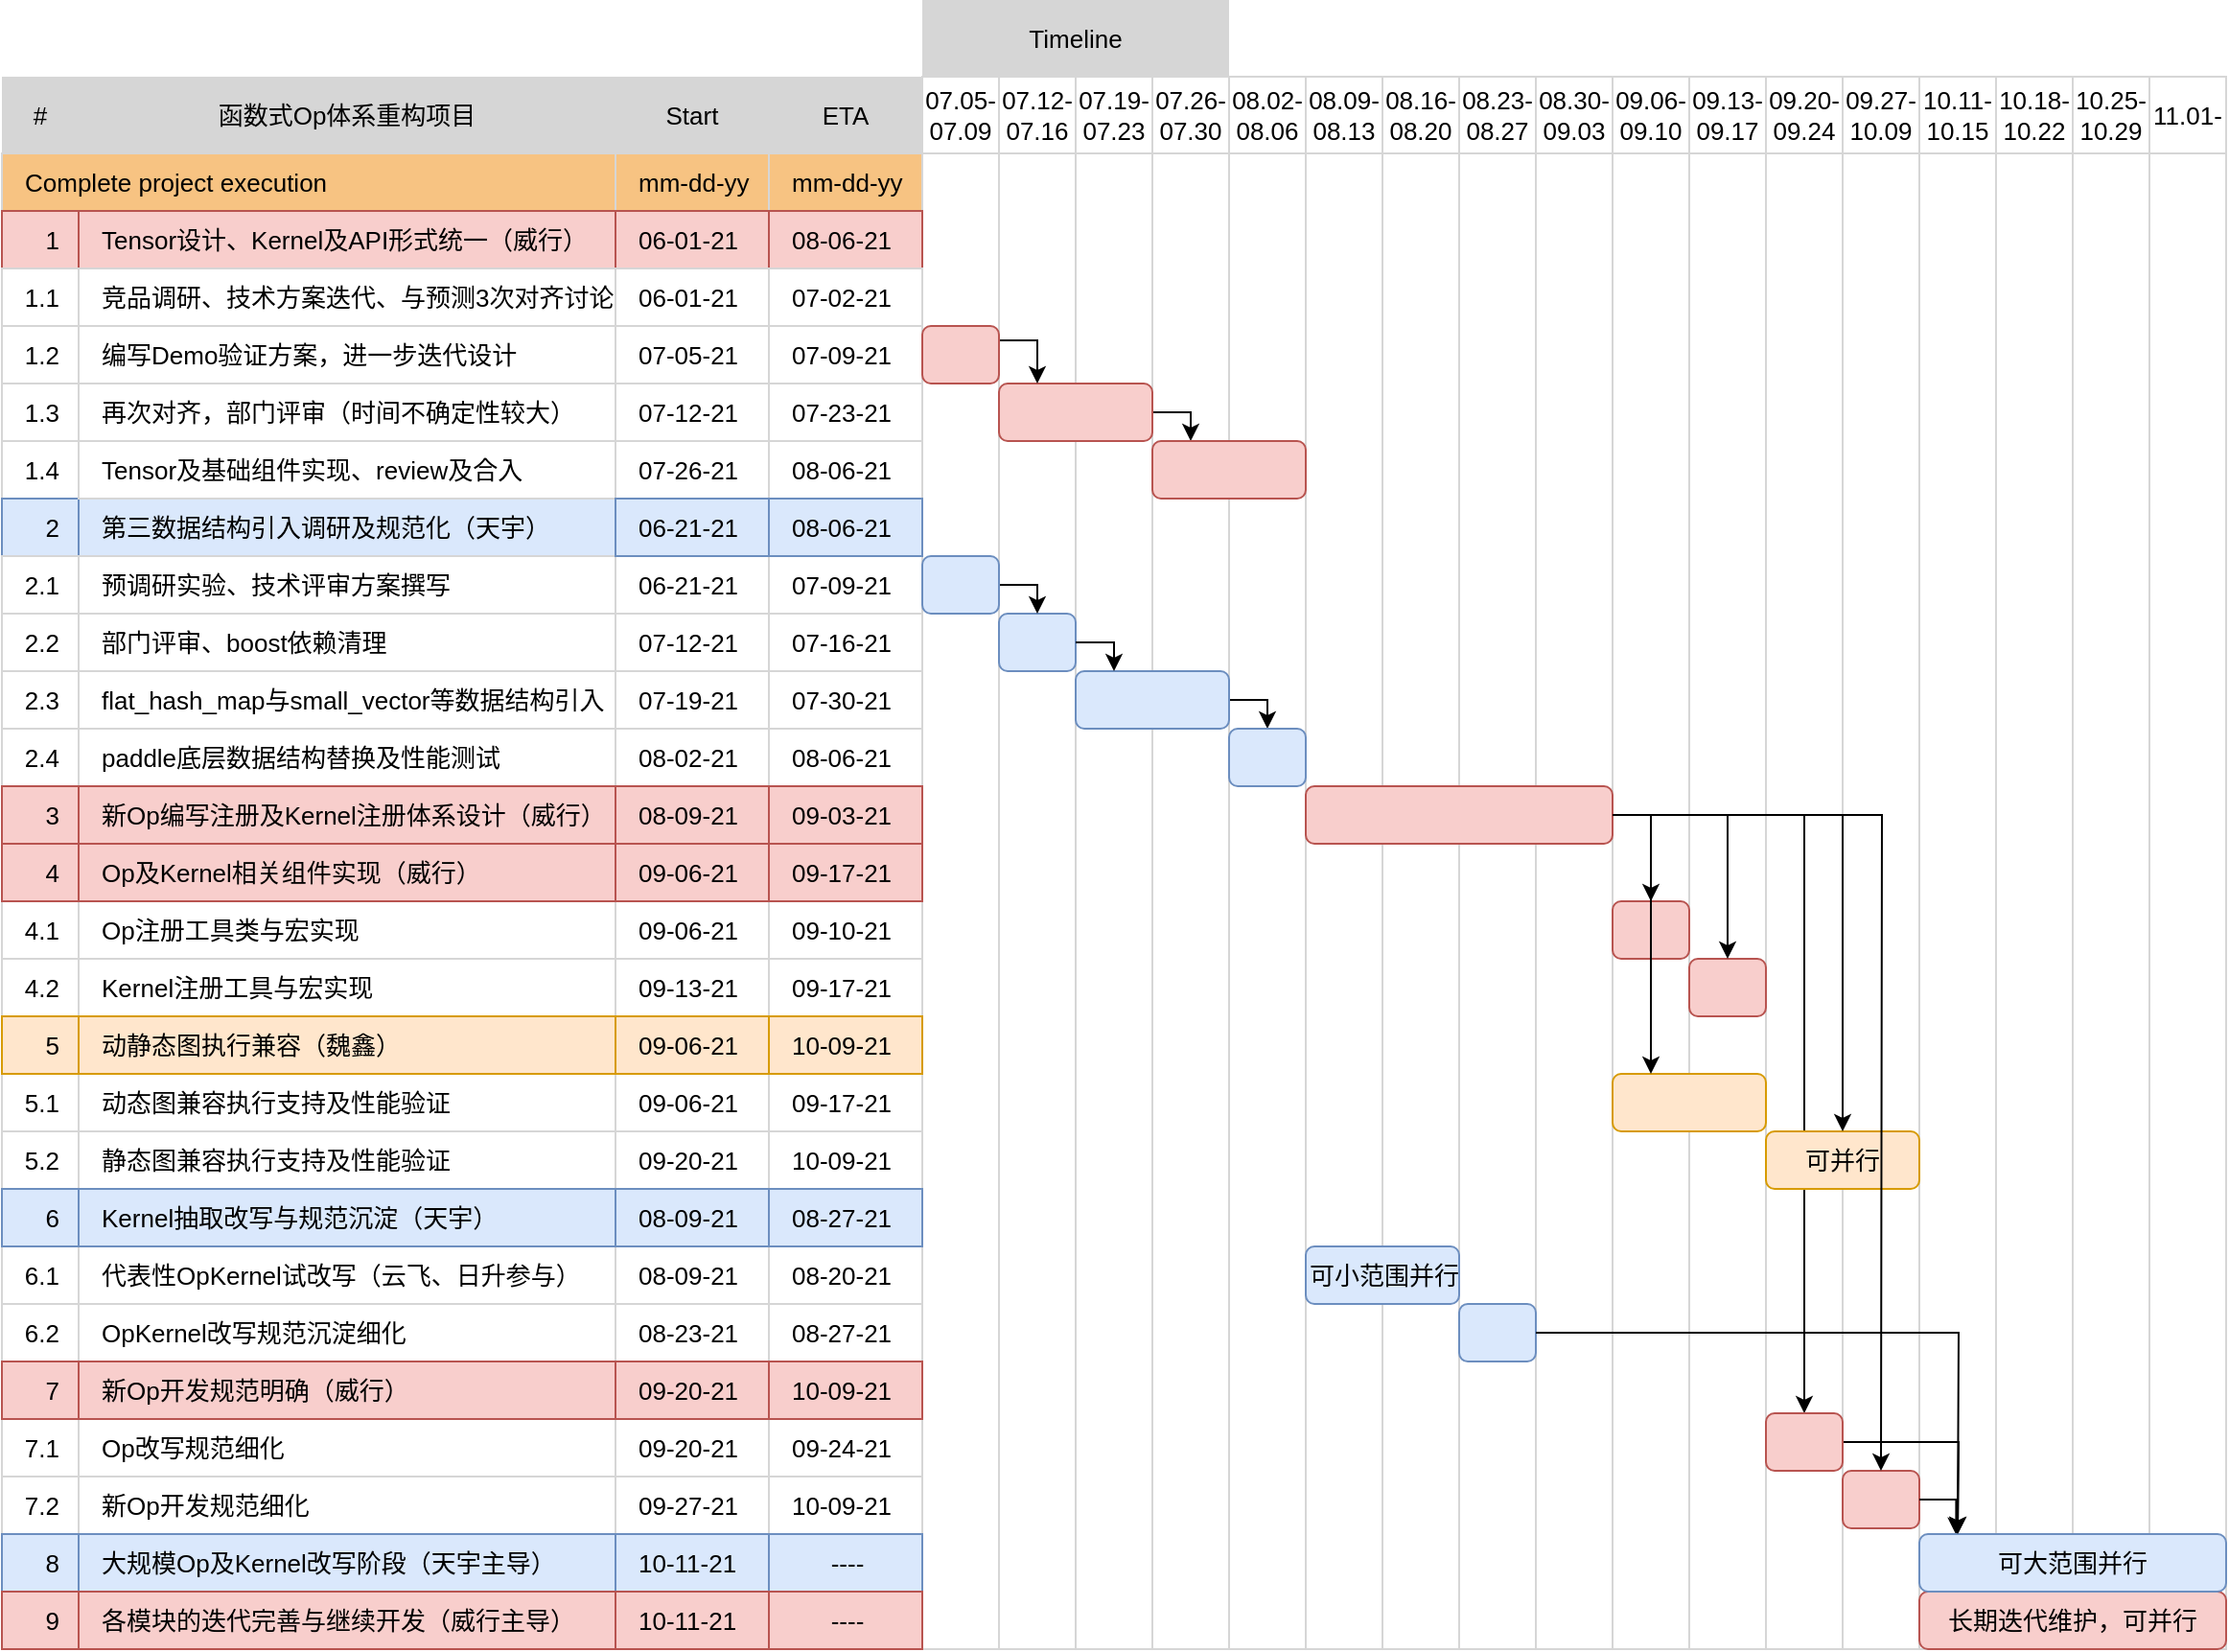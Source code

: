 <mxfile version="14.8.4" type="github">
  <diagram id="ldL86o38puUB_D25Ix0b" name="Page-1">
    <mxGraphModel dx="3258" dy="1356" grid="1" gridSize="10" guides="1" tooltips="1" connect="1" arrows="1" fold="1" page="1" pageScale="1" pageWidth="827" pageHeight="1169" math="0" shadow="0">
      <root>
        <mxCell id="0" />
        <mxCell id="1" parent="0" />
        <mxCell id="llm-Sv5bOsCH1gsNNvd9-575" value="" style="rounded=0;whiteSpace=wrap;html=1;strokeColor=#D6D6D6;fillColor=#FFFFFF;fontSize=13;" vertex="1" parent="1">
          <mxGeometry x="550" y="300" width="40" height="780" as="geometry" />
        </mxCell>
        <mxCell id="llm-Sv5bOsCH1gsNNvd9-574" value="" style="rounded=0;whiteSpace=wrap;html=1;strokeColor=#D6D6D6;fillColor=#FFFFFF;fontSize=13;" vertex="1" parent="1">
          <mxGeometry x="510" y="300" width="40" height="780" as="geometry" />
        </mxCell>
        <mxCell id="llm-Sv5bOsCH1gsNNvd9-573" value="" style="rounded=0;whiteSpace=wrap;html=1;strokeColor=#D6D6D6;fillColor=#FFFFFF;fontSize=13;" vertex="1" parent="1">
          <mxGeometry x="470" y="300" width="40" height="780" as="geometry" />
        </mxCell>
        <mxCell id="llm-Sv5bOsCH1gsNNvd9-572" value="" style="rounded=0;whiteSpace=wrap;html=1;strokeColor=#D6D6D6;fillColor=#FFFFFF;fontSize=13;" vertex="1" parent="1">
          <mxGeometry x="430" y="300" width="40" height="780" as="geometry" />
        </mxCell>
        <mxCell id="llm-Sv5bOsCH1gsNNvd9-442" value="" style="rounded=0;whiteSpace=wrap;html=1;strokeColor=#D6D6D6;fillColor=#FFFFFF;fontSize=13;" vertex="1" parent="1">
          <mxGeometry x="-90" y="300" width="40" height="780" as="geometry" />
        </mxCell>
        <mxCell id="llm-Sv5bOsCH1gsNNvd9-437" value="09.20-09.24" style="whiteSpace=wrap;html=1;aspect=fixed;strokeColor=#D6D6D6;strokeWidth=1;fillColor=#FFFFFF;fontColor=#000000;align=center;fontSize=13;" vertex="1" parent="1">
          <mxGeometry x="350" y="260" width="40" height="40" as="geometry" />
        </mxCell>
        <mxCell id="llm-Sv5bOsCH1gsNNvd9-438" value="09.27-10.09" style="whiteSpace=wrap;html=1;aspect=fixed;strokeColor=#D6D6D6;strokeWidth=1;fillColor=#FFFFFF;fontColor=#000000;align=center;fontSize=13;" vertex="1" parent="1">
          <mxGeometry x="390" y="260" width="40" height="40" as="geometry" />
        </mxCell>
        <mxCell id="llm-Sv5bOsCH1gsNNvd9-439" value="10.11-10.15" style="whiteSpace=wrap;html=1;aspect=fixed;strokeColor=#D6D6D6;strokeWidth=1;fillColor=#FFFFFF;fontColor=#000000;align=center;fontSize=13;" vertex="1" parent="1">
          <mxGeometry x="430" y="260" width="40" height="40" as="geometry" />
        </mxCell>
        <mxCell id="llm-Sv5bOsCH1gsNNvd9-440" value="10.18-10.22" style="whiteSpace=wrap;html=1;aspect=fixed;strokeColor=#D6D6D6;strokeWidth=1;fillColor=#FFFFFF;fontColor=#000000;align=center;fontSize=13;" vertex="1" parent="1">
          <mxGeometry x="470" y="260" width="40" height="40" as="geometry" />
        </mxCell>
        <mxCell id="llm-Sv5bOsCH1gsNNvd9-441" value="10.25-10.29" style="whiteSpace=wrap;html=1;aspect=fixed;strokeColor=#D6D6D6;strokeWidth=1;fillColor=#FFFFFF;fontColor=#000000;align=center;fontSize=13;" vertex="1" parent="1">
          <mxGeometry x="510" y="260" width="40" height="40" as="geometry" />
        </mxCell>
        <mxCell id="llm-Sv5bOsCH1gsNNvd9-342" value="" style="rounded=0;whiteSpace=wrap;html=1;strokeColor=#D6D6D6;fillColor=#FFFFFF;fontSize=13;" vertex="1" parent="1">
          <mxGeometry x="30" y="299.62" width="40" height="780.38" as="geometry" />
        </mxCell>
        <mxCell id="llm-Sv5bOsCH1gsNNvd9-343" value="" style="rounded=0;whiteSpace=wrap;html=1;strokeColor=#D6D6D6;fillColor=#FFFFFF;fontSize=13;" vertex="1" parent="1">
          <mxGeometry x="70" y="299.62" width="40" height="780.38" as="geometry" />
        </mxCell>
        <mxCell id="llm-Sv5bOsCH1gsNNvd9-344" value="" style="rounded=0;whiteSpace=wrap;html=1;strokeColor=#D6D6D6;fillColor=#FFFFFF;fontSize=13;" vertex="1" parent="1">
          <mxGeometry x="110" y="299.62" width="40" height="780.38" as="geometry" />
        </mxCell>
        <mxCell id="llm-Sv5bOsCH1gsNNvd9-345" value="" style="rounded=0;whiteSpace=wrap;html=1;strokeColor=#D6D6D6;fillColor=#FFFFFF;fontSize=13;" vertex="1" parent="1">
          <mxGeometry x="-50" y="299.62" width="40" height="780.38" as="geometry" />
        </mxCell>
        <mxCell id="llm-Sv5bOsCH1gsNNvd9-346" value="" style="rounded=0;whiteSpace=wrap;html=1;strokeColor=#D6D6D6;fillColor=#FFFFFF;fontSize=13;" vertex="1" parent="1">
          <mxGeometry x="-10" y="299.62" width="40" height="780.38" as="geometry" />
        </mxCell>
        <mxCell id="llm-Sv5bOsCH1gsNNvd9-410" value="" style="rounded=0;whiteSpace=wrap;html=1;strokeColor=#D6D6D6;fillColor=#FFFFFF;fontSize=13;" vertex="1" parent="1">
          <mxGeometry x="230" y="299.62" width="40" height="780.38" as="geometry" />
        </mxCell>
        <mxCell id="llm-Sv5bOsCH1gsNNvd9-411" value="" style="rounded=0;whiteSpace=wrap;html=1;strokeColor=#D6D6D6;fillColor=#FFFFFF;fontSize=13;" vertex="1" parent="1">
          <mxGeometry x="270" y="299.62" width="40" height="780.38" as="geometry" />
        </mxCell>
        <mxCell id="llm-Sv5bOsCH1gsNNvd9-412" value="" style="rounded=0;whiteSpace=wrap;html=1;strokeColor=#D6D6D6;fillColor=#FFFFFF;fontSize=13;" vertex="1" parent="1">
          <mxGeometry x="310" y="299.62" width="40" height="780.38" as="geometry" />
        </mxCell>
        <mxCell id="llm-Sv5bOsCH1gsNNvd9-413" value="" style="rounded=0;whiteSpace=wrap;html=1;strokeColor=#D6D6D6;fillColor=#FFFFFF;fontSize=13;" vertex="1" parent="1">
          <mxGeometry x="150" y="299.62" width="40" height="780.38" as="geometry" />
        </mxCell>
        <mxCell id="llm-Sv5bOsCH1gsNNvd9-414" value="" style="rounded=0;whiteSpace=wrap;html=1;strokeColor=#D6D6D6;fillColor=#FFFFFF;fontSize=13;" vertex="1" parent="1">
          <mxGeometry x="190" y="299.62" width="40" height="780.38" as="geometry" />
        </mxCell>
        <mxCell id="llm-Sv5bOsCH1gsNNvd9-424" value="" style="rounded=0;whiteSpace=wrap;html=1;strokeColor=#D6D6D6;fillColor=#FFFFFF;fontSize=13;" vertex="1" parent="1">
          <mxGeometry x="350" y="300" width="40" height="780" as="geometry" />
        </mxCell>
        <mxCell id="llm-Sv5bOsCH1gsNNvd9-110" value="&lt;span style=&quot;font-size: 13px;&quot;&gt;Complete project execution&lt;/span&gt;" style="rounded=0;whiteSpace=wrap;html=1;strokeColor=#D6D6D6;fillColor=#f7c382;align=left;spacingLeft=10;fontSize=13;" vertex="1" parent="1">
          <mxGeometry x="-570" y="300" width="480" height="30" as="geometry" />
        </mxCell>
        <mxCell id="llm-Sv5bOsCH1gsNNvd9-111" value="Tensor设计、Kernel及API形式统一（威行）" style="rounded=0;whiteSpace=wrap;html=1;strokeColor=#b85450;fillColor=#f8cecc;align=left;spacingLeft=10;fontSize=13;" vertex="1" parent="1">
          <mxGeometry x="-530" y="330" width="280" height="30" as="geometry" />
        </mxCell>
        <mxCell id="llm-Sv5bOsCH1gsNNvd9-112" value="竞品调研、技术方案迭代、与预测3次对齐讨论" style="rounded=0;whiteSpace=wrap;html=1;strokeColor=#D6D6D6;fillColor=#FFFFFF;align=left;spacingLeft=10;fontSize=13;" vertex="1" parent="1">
          <mxGeometry x="-530" y="360" width="280" height="30" as="geometry" />
        </mxCell>
        <mxCell id="llm-Sv5bOsCH1gsNNvd9-113" value="再次对齐，部门评审（时间不确定性较大）" style="rounded=0;whiteSpace=wrap;html=1;strokeColor=#D6D6D6;fillColor=#FFFFFF;align=left;spacingLeft=10;fontSize=13;" vertex="1" parent="1">
          <mxGeometry x="-530" y="420" width="280" height="30" as="geometry" />
        </mxCell>
        <mxCell id="llm-Sv5bOsCH1gsNNvd9-116" value="&lt;span style=&quot;font-size: 13px&quot;&gt;第三数据结构引入调研及规范化（天宇）&lt;/span&gt;" style="rounded=0;whiteSpace=wrap;html=1;strokeColor=#6c8ebf;fillColor=#dae8fc;align=left;spacingLeft=10;fontSize=13;" vertex="1" parent="1">
          <mxGeometry x="-530" y="480" width="280" height="30" as="geometry" />
        </mxCell>
        <mxCell id="llm-Sv5bOsCH1gsNNvd9-117" value="预调研实验、技术评审方案撰写" style="rounded=0;whiteSpace=wrap;html=1;strokeColor=#D6D6D6;fillColor=#FFFFFF;align=left;spacingLeft=10;fontSize=13;" vertex="1" parent="1">
          <mxGeometry x="-530" y="510" width="280" height="30" as="geometry" />
        </mxCell>
        <mxCell id="llm-Sv5bOsCH1gsNNvd9-118" value="&lt;span style=&quot;font-size: 13px;&quot;&gt;部门评审、boost依赖清理&lt;/span&gt;" style="rounded=0;whiteSpace=wrap;html=1;strokeColor=#D6D6D6;fillColor=#FFFFFF;align=left;spacingLeft=10;fontSize=13;" vertex="1" parent="1">
          <mxGeometry x="-530" y="540" width="280" height="30" as="geometry" />
        </mxCell>
        <mxCell id="llm-Sv5bOsCH1gsNNvd9-119" value="flat_hash_map与small_vector等数据结构引入" style="rounded=0;whiteSpace=wrap;html=1;strokeColor=#D6D6D6;fillColor=#FFFFFF;align=left;spacingLeft=10;fontSize=13;" vertex="1" parent="1">
          <mxGeometry x="-530" y="570" width="280" height="30" as="geometry" />
        </mxCell>
        <mxCell id="llm-Sv5bOsCH1gsNNvd9-120" value="paddle底层数据结构替换及性能测试" style="rounded=0;whiteSpace=wrap;html=1;strokeColor=#D6D6D6;fillColor=#FFFFFF;align=left;spacingLeft=10;fontSize=13;" vertex="1" parent="1">
          <mxGeometry x="-530" y="600" width="280" height="30" as="geometry" />
        </mxCell>
        <mxCell id="llm-Sv5bOsCH1gsNNvd9-123" value="&lt;span style=&quot;font-size: 13px;&quot;&gt;新Op编写注册及Kernel注册体系设计（威行）&lt;/span&gt;" style="rounded=0;whiteSpace=wrap;html=1;strokeColor=#b85450;fillColor=#f8cecc;align=left;spacingLeft=10;fontSize=13;" vertex="1" parent="1">
          <mxGeometry x="-530" y="630" width="280" height="30" as="geometry" />
        </mxCell>
        <mxCell id="llm-Sv5bOsCH1gsNNvd9-124" value="&lt;span style=&quot;font-size: 13px;&quot;&gt;Op注册工具类与宏实现&lt;/span&gt;" style="rounded=0;whiteSpace=wrap;html=1;strokeColor=#D6D6D6;fillColor=#FFFFFF;align=left;spacingLeft=10;fontSize=13;" vertex="1" parent="1">
          <mxGeometry x="-530" y="690" width="280" height="30" as="geometry" />
        </mxCell>
        <mxCell id="llm-Sv5bOsCH1gsNNvd9-125" value="Kernel注册工具与宏实现" style="rounded=0;whiteSpace=wrap;html=1;strokeColor=#D6D6D6;fillColor=#FFFFFF;align=left;spacingLeft=10;fontSize=13;" vertex="1" parent="1">
          <mxGeometry x="-530" y="720" width="280" height="30" as="geometry" />
        </mxCell>
        <mxCell id="llm-Sv5bOsCH1gsNNvd9-126" value="&lt;span style=&quot;font-size: 13px;&quot;&gt;动态图兼容执行支持及性能验证&lt;/span&gt;" style="rounded=0;whiteSpace=wrap;html=1;strokeColor=#D6D6D6;fillColor=#FFFFFF;align=left;spacingLeft=10;fontSize=13;" vertex="1" parent="1">
          <mxGeometry x="-530" y="780" width="280" height="30" as="geometry" />
        </mxCell>
        <mxCell id="llm-Sv5bOsCH1gsNNvd9-127" value="静态图兼容执行支持及性能验证" style="rounded=0;whiteSpace=wrap;html=1;strokeColor=#D6D6D6;fillColor=#FFFFFF;align=left;spacingLeft=10;fontSize=13;" vertex="1" parent="1">
          <mxGeometry x="-530" y="810" width="280" height="30" as="geometry" />
        </mxCell>
        <mxCell id="llm-Sv5bOsCH1gsNNvd9-129" value="1" style="rounded=0;whiteSpace=wrap;html=1;strokeColor=#b85450;fillColor=#f8cecc;align=right;spacingLeft=10;spacingRight=8;fontSize=13;" vertex="1" parent="1">
          <mxGeometry x="-570" y="330" width="40" height="30" as="geometry" />
        </mxCell>
        <mxCell id="llm-Sv5bOsCH1gsNNvd9-130" value="1.1" style="rounded=0;whiteSpace=wrap;html=1;strokeColor=#D6D6D6;fillColor=#FFFFFF;align=right;spacingLeft=10;spacingRight=8;fontSize=13;" vertex="1" parent="1">
          <mxGeometry x="-570" y="360" width="40" height="30" as="geometry" />
        </mxCell>
        <mxCell id="llm-Sv5bOsCH1gsNNvd9-131" value="1.2" style="rounded=0;whiteSpace=wrap;html=1;strokeColor=#D6D6D6;fillColor=#FFFFFF;align=right;spacingLeft=10;spacingRight=8;fontSize=13;" vertex="1" parent="1">
          <mxGeometry x="-570" y="390" width="40" height="30" as="geometry" />
        </mxCell>
        <mxCell id="llm-Sv5bOsCH1gsNNvd9-132" value="1.4" style="rounded=0;whiteSpace=wrap;html=1;strokeColor=#D6D6D6;fillColor=#FFFFFF;align=right;spacingLeft=10;spacingRight=8;fontSize=13;" vertex="1" parent="1">
          <mxGeometry x="-570" y="450" width="40" height="30" as="geometry" />
        </mxCell>
        <mxCell id="llm-Sv5bOsCH1gsNNvd9-134" value="2" style="rounded=0;whiteSpace=wrap;html=1;strokeColor=#6c8ebf;fillColor=#dae8fc;align=right;spacingLeft=10;spacingRight=8;fontSize=13;" vertex="1" parent="1">
          <mxGeometry x="-570" y="480" width="40" height="30" as="geometry" />
        </mxCell>
        <mxCell id="llm-Sv5bOsCH1gsNNvd9-135" value="2.1" style="rounded=0;whiteSpace=wrap;html=1;strokeColor=#D6D6D6;fillColor=#FFFFFF;align=right;spacingLeft=10;spacingRight=8;fontSize=13;" vertex="1" parent="1">
          <mxGeometry x="-570" y="510" width="40" height="30" as="geometry" />
        </mxCell>
        <mxCell id="llm-Sv5bOsCH1gsNNvd9-136" value="2.2" style="rounded=0;whiteSpace=wrap;html=1;strokeColor=#D6D6D6;fillColor=#FFFFFF;align=right;spacingLeft=10;spacingRight=8;fontSize=13;" vertex="1" parent="1">
          <mxGeometry x="-570" y="540" width="40" height="30" as="geometry" />
        </mxCell>
        <mxCell id="llm-Sv5bOsCH1gsNNvd9-137" value="2.3" style="rounded=0;whiteSpace=wrap;html=1;strokeColor=#D6D6D6;fillColor=#FFFFFF;align=right;spacingLeft=10;spacingRight=8;fontSize=13;" vertex="1" parent="1">
          <mxGeometry x="-570" y="570" width="40" height="30" as="geometry" />
        </mxCell>
        <mxCell id="llm-Sv5bOsCH1gsNNvd9-138" value="2.4" style="rounded=0;whiteSpace=wrap;html=1;strokeColor=#D6D6D6;fillColor=#FFFFFF;align=right;spacingLeft=10;spacingRight=8;fontSize=13;" vertex="1" parent="1">
          <mxGeometry x="-570" y="600" width="40" height="30" as="geometry" />
        </mxCell>
        <mxCell id="llm-Sv5bOsCH1gsNNvd9-141" value="3" style="rounded=0;whiteSpace=wrap;html=1;strokeColor=#b85450;fillColor=#f8cecc;align=right;spacingLeft=10;spacingRight=8;fontSize=13;" vertex="1" parent="1">
          <mxGeometry x="-570" y="630" width="40" height="30" as="geometry" />
        </mxCell>
        <mxCell id="llm-Sv5bOsCH1gsNNvd9-142" value="4.1" style="rounded=0;whiteSpace=wrap;html=1;strokeColor=#D6D6D6;fillColor=#FFFFFF;align=right;spacingLeft=10;spacingRight=8;fontSize=13;" vertex="1" parent="1">
          <mxGeometry x="-570" y="690" width="40" height="30" as="geometry" />
        </mxCell>
        <mxCell id="llm-Sv5bOsCH1gsNNvd9-143" value="4.2" style="rounded=0;whiteSpace=wrap;html=1;strokeColor=#D6D6D6;fillColor=#FFFFFF;align=right;spacingLeft=10;spacingRight=8;fontSize=13;" vertex="1" parent="1">
          <mxGeometry x="-570" y="720" width="40" height="30" as="geometry" />
        </mxCell>
        <mxCell id="llm-Sv5bOsCH1gsNNvd9-144" value="5.1" style="rounded=0;whiteSpace=wrap;html=1;strokeColor=#D6D6D6;fillColor=#FFFFFF;align=right;spacingLeft=10;spacingRight=8;fontSize=13;" vertex="1" parent="1">
          <mxGeometry x="-570" y="780" width="40" height="30" as="geometry" />
        </mxCell>
        <mxCell id="llm-Sv5bOsCH1gsNNvd9-145" value="5.2" style="rounded=0;whiteSpace=wrap;html=1;strokeColor=#D6D6D6;fillColor=#FFFFFF;align=right;spacingLeft=10;spacingRight=8;fontSize=13;" vertex="1" parent="1">
          <mxGeometry x="-570" y="810" width="40" height="30" as="geometry" />
        </mxCell>
        <mxCell id="llm-Sv5bOsCH1gsNNvd9-150" value="mm-dd-yy" style="rounded=0;whiteSpace=wrap;html=1;strokeColor=#D6D6D6;fillColor=#f7c382;align=left;spacingLeft=10;spacingRight=8;fontSize=13;" vertex="1" parent="1">
          <mxGeometry x="-250" y="300" width="80" height="30" as="geometry" />
        </mxCell>
        <mxCell id="llm-Sv5bOsCH1gsNNvd9-151" value="06-01-21" style="rounded=0;whiteSpace=wrap;html=1;strokeColor=#b85450;fillColor=#f8cecc;align=left;spacingLeft=10;spacingRight=8;fontSize=13;" vertex="1" parent="1">
          <mxGeometry x="-250" y="330" width="80" height="30" as="geometry" />
        </mxCell>
        <mxCell id="llm-Sv5bOsCH1gsNNvd9-152" value="06-01-21" style="rounded=0;whiteSpace=wrap;html=1;strokeColor=#D6D6D6;fillColor=#FFFFFF;align=left;spacingLeft=10;spacingRight=8;fontSize=13;" vertex="1" parent="1">
          <mxGeometry x="-250" y="360" width="80" height="30" as="geometry" />
        </mxCell>
        <mxCell id="llm-Sv5bOsCH1gsNNvd9-153" value="mm-dd-yy" style="rounded=0;whiteSpace=wrap;html=1;strokeColor=#D6D6D6;fillColor=#f7c382;align=left;spacingLeft=10;spacingRight=8;fontSize=13;" vertex="1" parent="1">
          <mxGeometry x="-170" y="300" width="80" height="30" as="geometry" />
        </mxCell>
        <mxCell id="llm-Sv5bOsCH1gsNNvd9-154" value="08-06-21" style="rounded=0;whiteSpace=wrap;html=1;strokeColor=#b85450;fillColor=#f8cecc;align=left;spacingLeft=10;spacingRight=8;fontSize=13;" vertex="1" parent="1">
          <mxGeometry x="-170" y="330" width="80" height="30" as="geometry" />
        </mxCell>
        <mxCell id="llm-Sv5bOsCH1gsNNvd9-155" value="07-02-21" style="rounded=0;whiteSpace=wrap;html=1;strokeColor=#D6D6D6;fillColor=#FFFFFF;align=left;spacingLeft=10;spacingRight=8;fontSize=13;" vertex="1" parent="1">
          <mxGeometry x="-170" y="360" width="80" height="30" as="geometry" />
        </mxCell>
        <mxCell id="llm-Sv5bOsCH1gsNNvd9-156" value="编写Demo验证方案，进一步迭代设计" style="rounded=0;whiteSpace=wrap;html=1;strokeColor=#D6D6D6;fillColor=#FFFFFF;align=left;spacingLeft=10;fontSize=13;" vertex="1" parent="1">
          <mxGeometry x="-530" y="390" width="280" height="30" as="geometry" />
        </mxCell>
        <mxCell id="llm-Sv5bOsCH1gsNNvd9-157" value="1.3" style="rounded=0;whiteSpace=wrap;html=1;strokeColor=#D6D6D6;fillColor=#FFFFFF;align=right;spacingLeft=10;spacingRight=8;fontSize=13;" vertex="1" parent="1">
          <mxGeometry x="-570" y="420" width="40" height="30" as="geometry" />
        </mxCell>
        <mxCell id="llm-Sv5bOsCH1gsNNvd9-158" value="Tensor及基础组件实现、review及合入" style="rounded=0;whiteSpace=wrap;html=1;strokeColor=#D6D6D6;fillColor=#FFFFFF;align=left;spacingLeft=10;fontSize=13;" vertex="1" parent="1">
          <mxGeometry x="-530" y="450" width="280" height="30" as="geometry" />
        </mxCell>
        <mxCell id="llm-Sv5bOsCH1gsNNvd9-160" value="#" style="rounded=0;whiteSpace=wrap;html=1;strokeColor=none;fillColor=#D6D6D6;align=center;fontSize=13;" vertex="1" parent="1">
          <mxGeometry x="-570" y="260" width="40" height="40" as="geometry" />
        </mxCell>
        <mxCell id="llm-Sv5bOsCH1gsNNvd9-161" value="函数式Op体系重构项目" style="rounded=0;whiteSpace=wrap;html=1;strokeColor=none;fillColor=#D6D6D6;align=center;fontSize=13;" vertex="1" parent="1">
          <mxGeometry x="-530" y="260" width="280" height="40" as="geometry" />
        </mxCell>
        <mxCell id="llm-Sv5bOsCH1gsNNvd9-163" value="Start" style="rounded=0;whiteSpace=wrap;html=1;strokeColor=none;fillColor=#D6D6D6;align=center;fontSize=13;" vertex="1" parent="1">
          <mxGeometry x="-250" y="260" width="80" height="40" as="geometry" />
        </mxCell>
        <mxCell id="llm-Sv5bOsCH1gsNNvd9-164" value="ETA" style="rounded=0;whiteSpace=wrap;html=1;strokeColor=none;fillColor=#D6D6D6;align=center;fontSize=13;" vertex="1" parent="1">
          <mxGeometry x="-170" y="260" width="80" height="40" as="geometry" />
        </mxCell>
        <mxCell id="llm-Sv5bOsCH1gsNNvd9-165" value="07-05-21" style="rounded=0;whiteSpace=wrap;html=1;strokeColor=#D6D6D6;fillColor=#FFFFFF;align=left;spacingLeft=10;spacingRight=8;fontSize=13;" vertex="1" parent="1">
          <mxGeometry x="-250" y="390" width="80" height="30" as="geometry" />
        </mxCell>
        <mxCell id="llm-Sv5bOsCH1gsNNvd9-166" value="07-09-21" style="rounded=0;whiteSpace=wrap;html=1;strokeColor=#D6D6D6;fillColor=#FFFFFF;align=left;spacingLeft=10;spacingRight=8;fontSize=13;" vertex="1" parent="1">
          <mxGeometry x="-170" y="390" width="80" height="30" as="geometry" />
        </mxCell>
        <mxCell id="llm-Sv5bOsCH1gsNNvd9-168" value="07-12-21" style="rounded=0;whiteSpace=wrap;html=1;strokeColor=#D6D6D6;fillColor=#FFFFFF;align=left;spacingLeft=10;spacingRight=8;fontSize=13;" vertex="1" parent="1">
          <mxGeometry x="-250" y="420" width="80" height="30" as="geometry" />
        </mxCell>
        <mxCell id="llm-Sv5bOsCH1gsNNvd9-169" value="07-23-21" style="rounded=0;whiteSpace=wrap;html=1;strokeColor=#D6D6D6;fillColor=#FFFFFF;align=left;spacingLeft=10;spacingRight=8;fontSize=13;" vertex="1" parent="1">
          <mxGeometry x="-170" y="420" width="80" height="30" as="geometry" />
        </mxCell>
        <mxCell id="llm-Sv5bOsCH1gsNNvd9-172" value="07-26-21" style="rounded=0;whiteSpace=wrap;html=1;strokeColor=#D6D6D6;fillColor=#FFFFFF;align=left;spacingLeft=10;spacingRight=8;fontSize=13;" vertex="1" parent="1">
          <mxGeometry x="-250" y="450" width="80" height="30" as="geometry" />
        </mxCell>
        <mxCell id="llm-Sv5bOsCH1gsNNvd9-177" value="08-06-21" style="rounded=0;whiteSpace=wrap;html=1;strokeColor=#D6D6D6;fillColor=#FFFFFF;align=left;spacingLeft=10;spacingRight=8;fontSize=13;" vertex="1" parent="1">
          <mxGeometry x="-170" y="450" width="80" height="30" as="geometry" />
        </mxCell>
        <mxCell id="llm-Sv5bOsCH1gsNNvd9-181" value="06-21-21" style="rounded=0;whiteSpace=wrap;html=1;strokeColor=#D6D6D6;fillColor=#FFFFFF;align=left;spacingLeft=10;spacingRight=8;fontSize=13;" vertex="1" parent="1">
          <mxGeometry x="-250" y="510" width="80" height="30" as="geometry" />
        </mxCell>
        <mxCell id="llm-Sv5bOsCH1gsNNvd9-182" value="07-12-21" style="rounded=0;whiteSpace=wrap;html=1;strokeColor=#D6D6D6;fillColor=#FFFFFF;align=left;spacingLeft=10;spacingRight=8;fontSize=13;" vertex="1" parent="1">
          <mxGeometry x="-250" y="540" width="80" height="30" as="geometry" />
        </mxCell>
        <mxCell id="llm-Sv5bOsCH1gsNNvd9-184" value="07-19-21" style="rounded=0;whiteSpace=wrap;html=1;strokeColor=#D6D6D6;fillColor=#FFFFFF;align=left;spacingLeft=10;spacingRight=8;fontSize=13;" vertex="1" parent="1">
          <mxGeometry x="-250" y="570" width="80" height="30" as="geometry" />
        </mxCell>
        <mxCell id="llm-Sv5bOsCH1gsNNvd9-186" value="07-09-21" style="rounded=0;whiteSpace=wrap;html=1;strokeColor=#D6D6D6;fillColor=#FFFFFF;align=left;spacingLeft=10;spacingRight=8;fontSize=13;" vertex="1" parent="1">
          <mxGeometry x="-170" y="510" width="80" height="30" as="geometry" />
        </mxCell>
        <mxCell id="llm-Sv5bOsCH1gsNNvd9-187" value="07-16-21" style="rounded=0;whiteSpace=wrap;html=1;strokeColor=#D6D6D6;fillColor=#FFFFFF;align=left;spacingLeft=10;spacingRight=8;fontSize=13;" vertex="1" parent="1">
          <mxGeometry x="-170" y="540" width="80" height="30" as="geometry" />
        </mxCell>
        <mxCell id="llm-Sv5bOsCH1gsNNvd9-188" value="07-30-21" style="rounded=0;whiteSpace=wrap;html=1;strokeColor=#D6D6D6;fillColor=#FFFFFF;align=left;spacingLeft=10;spacingRight=8;fontSize=13;" vertex="1" parent="1">
          <mxGeometry x="-170" y="570" width="80" height="30" as="geometry" />
        </mxCell>
        <mxCell id="llm-Sv5bOsCH1gsNNvd9-190" value="08-02-21" style="rounded=0;whiteSpace=wrap;html=1;strokeColor=#D6D6D6;fillColor=#FFFFFF;align=left;spacingLeft=10;spacingRight=8;fontSize=13;" vertex="1" parent="1">
          <mxGeometry x="-250" y="600" width="80" height="30" as="geometry" />
        </mxCell>
        <mxCell id="llm-Sv5bOsCH1gsNNvd9-195" value="08-06-21" style="rounded=0;whiteSpace=wrap;html=1;strokeColor=#D6D6D6;fillColor=#FFFFFF;align=left;spacingLeft=10;spacingRight=8;fontSize=13;" vertex="1" parent="1">
          <mxGeometry x="-170" y="600" width="80" height="30" as="geometry" />
        </mxCell>
        <mxCell id="llm-Sv5bOsCH1gsNNvd9-199" value="09-06-21" style="rounded=0;whiteSpace=wrap;html=1;strokeColor=#D6D6D6;fillColor=#FFFFFF;align=left;spacingLeft=10;spacingRight=8;fontSize=13;" vertex="1" parent="1">
          <mxGeometry x="-250" y="690" width="80" height="30" as="geometry" />
        </mxCell>
        <mxCell id="llm-Sv5bOsCH1gsNNvd9-200" value="09-13-21" style="rounded=0;whiteSpace=wrap;html=1;strokeColor=#D6D6D6;fillColor=#FFFFFF;align=left;spacingLeft=10;spacingRight=8;fontSize=13;" vertex="1" parent="1">
          <mxGeometry x="-250" y="720" width="80" height="30" as="geometry" />
        </mxCell>
        <mxCell id="llm-Sv5bOsCH1gsNNvd9-202" value="09-06-21" style="rounded=0;whiteSpace=wrap;html=1;strokeColor=#D6D6D6;fillColor=#FFFFFF;align=left;spacingLeft=10;spacingRight=8;fontSize=13;" vertex="1" parent="1">
          <mxGeometry x="-250" y="780" width="80" height="30" as="geometry" />
        </mxCell>
        <mxCell id="llm-Sv5bOsCH1gsNNvd9-204" value="09-10-21" style="rounded=0;whiteSpace=wrap;html=1;strokeColor=#D6D6D6;fillColor=#FFFFFF;align=left;spacingLeft=10;spacingRight=8;fontSize=13;" vertex="1" parent="1">
          <mxGeometry x="-170" y="690" width="80" height="30" as="geometry" />
        </mxCell>
        <mxCell id="llm-Sv5bOsCH1gsNNvd9-205" value="09-17-21" style="rounded=0;whiteSpace=wrap;html=1;strokeColor=#D6D6D6;fillColor=#FFFFFF;align=left;spacingLeft=10;spacingRight=8;fontSize=13;" vertex="1" parent="1">
          <mxGeometry x="-170" y="720" width="80" height="30" as="geometry" />
        </mxCell>
        <mxCell id="llm-Sv5bOsCH1gsNNvd9-206" value="09-17-21" style="rounded=0;whiteSpace=wrap;html=1;strokeColor=#D6D6D6;fillColor=#FFFFFF;align=left;spacingLeft=10;spacingRight=8;fontSize=13;" vertex="1" parent="1">
          <mxGeometry x="-170" y="780" width="80" height="30" as="geometry" />
        </mxCell>
        <mxCell id="llm-Sv5bOsCH1gsNNvd9-208" value="09-20-21" style="rounded=0;whiteSpace=wrap;html=1;strokeColor=#D6D6D6;fillColor=#FFFFFF;align=left;spacingLeft=10;spacingRight=8;fontSize=13;" vertex="1" parent="1">
          <mxGeometry x="-250" y="810" width="80" height="30" as="geometry" />
        </mxCell>
        <mxCell id="llm-Sv5bOsCH1gsNNvd9-211" value="10-09-21" style="rounded=0;whiteSpace=wrap;html=1;strokeColor=#D6D6D6;fillColor=#FFFFFF;align=left;spacingLeft=10;spacingRight=8;fontSize=13;" vertex="1" parent="1">
          <mxGeometry x="-170" y="810" width="80" height="30" as="geometry" />
        </mxCell>
        <mxCell id="llm-Sv5bOsCH1gsNNvd9-214" value="06-21-21" style="rounded=0;whiteSpace=wrap;html=1;strokeColor=#6c8ebf;fillColor=#dae8fc;align=left;spacingLeft=10;spacingRight=8;fontSize=13;" vertex="1" parent="1">
          <mxGeometry x="-250" y="480" width="80" height="30" as="geometry" />
        </mxCell>
        <mxCell id="llm-Sv5bOsCH1gsNNvd9-215" value="08-06-21" style="rounded=0;whiteSpace=wrap;html=1;strokeColor=#6c8ebf;fillColor=#dae8fc;align=left;spacingLeft=10;spacingRight=8;fontSize=13;" vertex="1" parent="1">
          <mxGeometry x="-170" y="480" width="80" height="30" as="geometry" />
        </mxCell>
        <mxCell id="llm-Sv5bOsCH1gsNNvd9-217" value="08-09-21" style="rounded=0;whiteSpace=wrap;html=1;strokeColor=#b85450;fillColor=#f8cecc;align=left;spacingLeft=10;spacingRight=8;fontSize=13;" vertex="1" parent="1">
          <mxGeometry x="-250" y="630" width="80" height="30" as="geometry" />
        </mxCell>
        <mxCell id="llm-Sv5bOsCH1gsNNvd9-218" value="09-03-21" style="rounded=0;whiteSpace=wrap;html=1;strokeColor=#b85450;fillColor=#f8cecc;align=left;spacingLeft=10;spacingRight=8;fontSize=13;" vertex="1" parent="1">
          <mxGeometry x="-170" y="630" width="80" height="30" as="geometry" />
        </mxCell>
        <mxCell id="llm-Sv5bOsCH1gsNNvd9-335" value="Timeline" style="rounded=0;whiteSpace=wrap;html=1;strokeColor=none;fillColor=#D6D6D6;align=center;fontSize=13;" vertex="1" parent="1">
          <mxGeometry x="-90" y="220" width="160" height="40" as="geometry" />
        </mxCell>
        <mxCell id="llm-Sv5bOsCH1gsNNvd9-360" value="07.12-07.16" style="whiteSpace=wrap;html=1;aspect=fixed;strokeColor=#D6D6D6;strokeWidth=1;fillColor=#FFFFFF;fontColor=#000000;align=center;fontSize=13;" vertex="1" parent="1">
          <mxGeometry x="-50" y="260" width="40" height="40" as="geometry" />
        </mxCell>
        <mxCell id="llm-Sv5bOsCH1gsNNvd9-394" value="07.19-07.23" style="whiteSpace=wrap;html=1;aspect=fixed;strokeColor=#D6D6D6;strokeWidth=1;fillColor=#FFFFFF;fontColor=#000000;align=center;fontSize=13;" vertex="1" parent="1">
          <mxGeometry x="-10" y="260" width="40" height="40" as="geometry" />
        </mxCell>
        <mxCell id="llm-Sv5bOsCH1gsNNvd9-395" value="07.26-07.30" style="whiteSpace=wrap;html=1;aspect=fixed;strokeColor=#D6D6D6;strokeWidth=1;fillColor=#FFFFFF;fontColor=#000000;align=center;fontSize=13;" vertex="1" parent="1">
          <mxGeometry x="30" y="260" width="40" height="40" as="geometry" />
        </mxCell>
        <mxCell id="llm-Sv5bOsCH1gsNNvd9-396" value="08.02-08.06" style="whiteSpace=wrap;html=1;aspect=fixed;strokeColor=#D6D6D6;strokeWidth=1;fillColor=#FFFFFF;fontColor=#000000;align=center;fontSize=13;" vertex="1" parent="1">
          <mxGeometry x="70" y="260" width="40" height="40" as="geometry" />
        </mxCell>
        <mxCell id="llm-Sv5bOsCH1gsNNvd9-397" value="08.09-08.13" style="whiteSpace=wrap;html=1;aspect=fixed;strokeColor=#D6D6D6;strokeWidth=1;fillColor=#FFFFFF;fontColor=#000000;align=center;fontSize=13;" vertex="1" parent="1">
          <mxGeometry x="110" y="260" width="40" height="40" as="geometry" />
        </mxCell>
        <mxCell id="llm-Sv5bOsCH1gsNNvd9-443" value="07.05-07.09" style="whiteSpace=wrap;html=1;aspect=fixed;strokeColor=#D6D6D6;strokeWidth=1;fillColor=#FFFFFF;fontColor=#000000;align=center;fontSize=13;" vertex="1" parent="1">
          <mxGeometry x="-90" y="260" width="40" height="40" as="geometry" />
        </mxCell>
        <mxCell id="llm-Sv5bOsCH1gsNNvd9-485" value="&lt;span style=&quot;font-size: 13px;&quot;&gt;Op及Kernel相关组件实现（威行）&lt;/span&gt;" style="rounded=0;whiteSpace=wrap;html=1;strokeColor=#b85450;fillColor=#f8cecc;align=left;spacingLeft=10;fontSize=13;" vertex="1" parent="1">
          <mxGeometry x="-530" y="660" width="280" height="30" as="geometry" />
        </mxCell>
        <mxCell id="llm-Sv5bOsCH1gsNNvd9-486" value="4" style="rounded=0;whiteSpace=wrap;html=1;strokeColor=#b85450;fillColor=#f8cecc;align=right;spacingLeft=10;spacingRight=8;fontSize=13;" vertex="1" parent="1">
          <mxGeometry x="-570" y="660" width="40" height="30" as="geometry" />
        </mxCell>
        <mxCell id="llm-Sv5bOsCH1gsNNvd9-487" value="09-06-21" style="rounded=0;whiteSpace=wrap;html=1;strokeColor=#b85450;fillColor=#f8cecc;align=left;spacingLeft=10;spacingRight=8;fontSize=13;" vertex="1" parent="1">
          <mxGeometry x="-250" y="660" width="80" height="30" as="geometry" />
        </mxCell>
        <mxCell id="llm-Sv5bOsCH1gsNNvd9-488" value="09-17-21" style="rounded=0;whiteSpace=wrap;html=1;strokeColor=#b85450;fillColor=#f8cecc;align=left;spacingLeft=10;spacingRight=8;fontSize=13;" vertex="1" parent="1">
          <mxGeometry x="-170" y="660" width="80" height="30" as="geometry" />
        </mxCell>
        <mxCell id="llm-Sv5bOsCH1gsNNvd9-489" value="&lt;span style=&quot;font-size: 13px;&quot;&gt;动静态图执行兼容（魏鑫）&lt;/span&gt;" style="rounded=0;whiteSpace=wrap;html=1;strokeColor=#d79b00;fillColor=#ffe6cc;align=left;spacingLeft=10;fontSize=13;" vertex="1" parent="1">
          <mxGeometry x="-530" y="750" width="280" height="30" as="geometry" />
        </mxCell>
        <mxCell id="llm-Sv5bOsCH1gsNNvd9-490" value="5" style="rounded=0;whiteSpace=wrap;html=1;strokeColor=#d79b00;fillColor=#ffe6cc;align=right;spacingLeft=10;spacingRight=8;fontSize=13;" vertex="1" parent="1">
          <mxGeometry x="-570" y="750" width="40" height="30" as="geometry" />
        </mxCell>
        <mxCell id="llm-Sv5bOsCH1gsNNvd9-491" value="09-06-21" style="rounded=0;whiteSpace=wrap;html=1;strokeColor=#d79b00;fillColor=#ffe6cc;align=left;spacingLeft=10;spacingRight=8;fontSize=13;" vertex="1" parent="1">
          <mxGeometry x="-250" y="750" width="80" height="30" as="geometry" />
        </mxCell>
        <mxCell id="llm-Sv5bOsCH1gsNNvd9-492" value="10-09-21" style="rounded=0;whiteSpace=wrap;html=1;strokeColor=#d79b00;fillColor=#ffe6cc;align=left;spacingLeft=10;spacingRight=8;fontSize=13;" vertex="1" parent="1">
          <mxGeometry x="-170" y="750" width="80" height="30" as="geometry" />
        </mxCell>
        <mxCell id="llm-Sv5bOsCH1gsNNvd9-505" value="代表性OpKernel试改写（云飞、日升参与）" style="rounded=0;whiteSpace=wrap;html=1;strokeColor=#D6D6D6;fillColor=#FFFFFF;align=left;spacingLeft=10;fontSize=13;" vertex="1" parent="1">
          <mxGeometry x="-530" y="870" width="280" height="30" as="geometry" />
        </mxCell>
        <mxCell id="llm-Sv5bOsCH1gsNNvd9-506" value="OpKernel改写规范沉淀细化" style="rounded=0;whiteSpace=wrap;html=1;strokeColor=#D6D6D6;fillColor=#FFFFFF;align=left;spacingLeft=10;fontSize=13;" vertex="1" parent="1">
          <mxGeometry x="-530" y="900" width="280" height="30" as="geometry" />
        </mxCell>
        <mxCell id="llm-Sv5bOsCH1gsNNvd9-507" value="6.1" style="rounded=0;whiteSpace=wrap;html=1;strokeColor=#D6D6D6;fillColor=#FFFFFF;align=right;spacingLeft=10;spacingRight=8;fontSize=13;" vertex="1" parent="1">
          <mxGeometry x="-570" y="870" width="40" height="30" as="geometry" />
        </mxCell>
        <mxCell id="llm-Sv5bOsCH1gsNNvd9-508" value="6.2" style="rounded=0;whiteSpace=wrap;html=1;strokeColor=#D6D6D6;fillColor=#FFFFFF;align=right;spacingLeft=10;spacingRight=8;fontSize=13;" vertex="1" parent="1">
          <mxGeometry x="-570" y="900" width="40" height="30" as="geometry" />
        </mxCell>
        <mxCell id="llm-Sv5bOsCH1gsNNvd9-509" value="08-09-21" style="rounded=0;whiteSpace=wrap;html=1;strokeColor=#D6D6D6;fillColor=#FFFFFF;align=left;spacingLeft=10;spacingRight=8;fontSize=13;" vertex="1" parent="1">
          <mxGeometry x="-250" y="870" width="80" height="30" as="geometry" />
        </mxCell>
        <mxCell id="llm-Sv5bOsCH1gsNNvd9-510" value="08-20-21" style="rounded=0;whiteSpace=wrap;html=1;strokeColor=#D6D6D6;fillColor=#FFFFFF;align=left;spacingLeft=10;spacingRight=8;fontSize=13;" vertex="1" parent="1">
          <mxGeometry x="-170" y="870" width="80" height="30" as="geometry" />
        </mxCell>
        <mxCell id="llm-Sv5bOsCH1gsNNvd9-511" value="08-23-21" style="rounded=0;whiteSpace=wrap;html=1;strokeColor=#D6D6D6;fillColor=#FFFFFF;align=left;spacingLeft=10;spacingRight=8;fontSize=13;" vertex="1" parent="1">
          <mxGeometry x="-250" y="900" width="80" height="30" as="geometry" />
        </mxCell>
        <mxCell id="llm-Sv5bOsCH1gsNNvd9-512" value="08-27-21" style="rounded=0;whiteSpace=wrap;html=1;strokeColor=#D6D6D6;fillColor=#FFFFFF;align=left;spacingLeft=10;spacingRight=8;fontSize=13;" vertex="1" parent="1">
          <mxGeometry x="-170" y="900" width="80" height="30" as="geometry" />
        </mxCell>
        <mxCell id="llm-Sv5bOsCH1gsNNvd9-513" value="&lt;span style=&quot;font-size: 13px;&quot;&gt;Kernel抽取改写与规范沉淀（天宇）&lt;/span&gt;" style="rounded=0;whiteSpace=wrap;html=1;strokeColor=#6c8ebf;fillColor=#dae8fc;align=left;spacingLeft=10;fontSize=13;" vertex="1" parent="1">
          <mxGeometry x="-530" y="840" width="280" height="30" as="geometry" />
        </mxCell>
        <mxCell id="llm-Sv5bOsCH1gsNNvd9-514" value="6" style="rounded=0;whiteSpace=wrap;html=1;strokeColor=#6c8ebf;fillColor=#dae8fc;align=right;spacingLeft=10;spacingRight=8;fontSize=13;" vertex="1" parent="1">
          <mxGeometry x="-570" y="840" width="40" height="30" as="geometry" />
        </mxCell>
        <mxCell id="llm-Sv5bOsCH1gsNNvd9-515" value="08-09-21" style="rounded=0;whiteSpace=wrap;html=1;strokeColor=#6c8ebf;fillColor=#dae8fc;align=left;spacingLeft=10;spacingRight=8;fontSize=13;" vertex="1" parent="1">
          <mxGeometry x="-250" y="840" width="80" height="30" as="geometry" />
        </mxCell>
        <mxCell id="llm-Sv5bOsCH1gsNNvd9-516" value="08-27-21" style="rounded=0;whiteSpace=wrap;html=1;strokeColor=#6c8ebf;fillColor=#dae8fc;align=left;spacingLeft=10;spacingRight=8;fontSize=13;" vertex="1" parent="1">
          <mxGeometry x="-170" y="840" width="80" height="30" as="geometry" />
        </mxCell>
        <mxCell id="llm-Sv5bOsCH1gsNNvd9-528" value="Op改写规范细化" style="rounded=0;whiteSpace=wrap;html=1;strokeColor=#D6D6D6;fillColor=#FFFFFF;align=left;spacingLeft=10;fontSize=13;" vertex="1" parent="1">
          <mxGeometry x="-530" y="960" width="280" height="30" as="geometry" />
        </mxCell>
        <mxCell id="llm-Sv5bOsCH1gsNNvd9-529" value="新Op开发规范细化" style="rounded=0;whiteSpace=wrap;html=1;strokeColor=#D6D6D6;fillColor=#FFFFFF;align=left;spacingLeft=10;fontSize=13;" vertex="1" parent="1">
          <mxGeometry x="-530" y="990" width="280" height="30" as="geometry" />
        </mxCell>
        <mxCell id="llm-Sv5bOsCH1gsNNvd9-530" value="7.1" style="rounded=0;whiteSpace=wrap;html=1;strokeColor=#D6D6D6;fillColor=#FFFFFF;align=right;spacingLeft=10;spacingRight=8;fontSize=13;" vertex="1" parent="1">
          <mxGeometry x="-570" y="960" width="40" height="30" as="geometry" />
        </mxCell>
        <mxCell id="llm-Sv5bOsCH1gsNNvd9-531" value="7.2" style="rounded=0;whiteSpace=wrap;html=1;strokeColor=#D6D6D6;fillColor=#FFFFFF;align=right;spacingLeft=10;spacingRight=8;fontSize=13;" vertex="1" parent="1">
          <mxGeometry x="-570" y="990" width="40" height="30" as="geometry" />
        </mxCell>
        <mxCell id="llm-Sv5bOsCH1gsNNvd9-532" value="09-20-21" style="rounded=0;whiteSpace=wrap;html=1;strokeColor=#D6D6D6;fillColor=#FFFFFF;align=left;spacingLeft=10;spacingRight=8;fontSize=13;" vertex="1" parent="1">
          <mxGeometry x="-250" y="960" width="80" height="30" as="geometry" />
        </mxCell>
        <mxCell id="llm-Sv5bOsCH1gsNNvd9-533" value="09-24-21" style="rounded=0;whiteSpace=wrap;html=1;strokeColor=#D6D6D6;fillColor=#FFFFFF;align=left;spacingLeft=10;spacingRight=8;fontSize=13;" vertex="1" parent="1">
          <mxGeometry x="-170" y="960" width="80" height="30" as="geometry" />
        </mxCell>
        <mxCell id="llm-Sv5bOsCH1gsNNvd9-534" value="09-27-21" style="rounded=0;whiteSpace=wrap;html=1;strokeColor=#D6D6D6;fillColor=#FFFFFF;align=left;spacingLeft=10;spacingRight=8;fontSize=13;" vertex="1" parent="1">
          <mxGeometry x="-250" y="990" width="80" height="30" as="geometry" />
        </mxCell>
        <mxCell id="llm-Sv5bOsCH1gsNNvd9-535" value="10-09-21" style="rounded=0;whiteSpace=wrap;html=1;strokeColor=#D6D6D6;fillColor=#FFFFFF;align=left;spacingLeft=10;spacingRight=8;fontSize=13;" vertex="1" parent="1">
          <mxGeometry x="-170" y="990" width="80" height="30" as="geometry" />
        </mxCell>
        <mxCell id="llm-Sv5bOsCH1gsNNvd9-536" value="&lt;span style=&quot;font-size: 13px;&quot;&gt;新Op开发规范明确（威行）&lt;/span&gt;" style="rounded=0;whiteSpace=wrap;html=1;strokeColor=#b85450;fillColor=#f8cecc;align=left;spacingLeft=10;fontSize=13;" vertex="1" parent="1">
          <mxGeometry x="-530" y="930" width="280" height="30" as="geometry" />
        </mxCell>
        <mxCell id="llm-Sv5bOsCH1gsNNvd9-537" value="7" style="rounded=0;whiteSpace=wrap;html=1;strokeColor=#b85450;fillColor=#f8cecc;align=right;spacingLeft=10;spacingRight=8;fontSize=13;" vertex="1" parent="1">
          <mxGeometry x="-570" y="930" width="40" height="30" as="geometry" />
        </mxCell>
        <mxCell id="llm-Sv5bOsCH1gsNNvd9-538" value="09-20-21" style="rounded=0;whiteSpace=wrap;html=1;strokeColor=#b85450;fillColor=#f8cecc;align=left;spacingLeft=10;spacingRight=8;fontSize=13;" vertex="1" parent="1">
          <mxGeometry x="-250" y="930" width="80" height="30" as="geometry" />
        </mxCell>
        <mxCell id="llm-Sv5bOsCH1gsNNvd9-539" value="10-09-21" style="rounded=0;whiteSpace=wrap;html=1;strokeColor=#b85450;fillColor=#f8cecc;align=left;spacingLeft=10;spacingRight=8;fontSize=13;" vertex="1" parent="1">
          <mxGeometry x="-170" y="930" width="80" height="30" as="geometry" />
        </mxCell>
        <mxCell id="llm-Sv5bOsCH1gsNNvd9-548" value="&lt;span style=&quot;font-size: 13px;&quot;&gt;大规模Op及Kernel改写阶段（天宇主导）&lt;/span&gt;" style="rounded=0;whiteSpace=wrap;html=1;strokeColor=#6c8ebf;fillColor=#dae8fc;align=left;spacingLeft=10;fontSize=13;" vertex="1" parent="1">
          <mxGeometry x="-530" y="1020" width="280" height="30" as="geometry" />
        </mxCell>
        <mxCell id="llm-Sv5bOsCH1gsNNvd9-549" value="8" style="rounded=0;whiteSpace=wrap;html=1;strokeColor=#6c8ebf;fillColor=#dae8fc;align=right;spacingLeft=10;spacingRight=8;fontSize=13;" vertex="1" parent="1">
          <mxGeometry x="-570" y="1020" width="40" height="30" as="geometry" />
        </mxCell>
        <mxCell id="llm-Sv5bOsCH1gsNNvd9-550" value="10-11-21" style="rounded=0;whiteSpace=wrap;html=1;strokeColor=#6c8ebf;fillColor=#dae8fc;align=left;spacingLeft=10;spacingRight=8;fontSize=13;" vertex="1" parent="1">
          <mxGeometry x="-250" y="1020" width="80" height="30" as="geometry" />
        </mxCell>
        <mxCell id="llm-Sv5bOsCH1gsNNvd9-551" value="----" style="rounded=0;whiteSpace=wrap;html=1;strokeColor=#6c8ebf;fillColor=#dae8fc;align=center;spacingLeft=10;spacingRight=8;fontSize=13;" vertex="1" parent="1">
          <mxGeometry x="-170" y="1020" width="80" height="30" as="geometry" />
        </mxCell>
        <mxCell id="llm-Sv5bOsCH1gsNNvd9-415" value="08.16-08.20" style="whiteSpace=wrap;html=1;aspect=fixed;strokeColor=#D6D6D6;strokeWidth=1;fillColor=#FFFFFF;fontColor=#000000;align=center;fontSize=13;" vertex="1" parent="1">
          <mxGeometry x="150" y="260.001" width="40" height="40" as="geometry" />
        </mxCell>
        <mxCell id="llm-Sv5bOsCH1gsNNvd9-416" value="08.23-08.27" style="whiteSpace=wrap;html=1;aspect=fixed;strokeColor=#D6D6D6;strokeWidth=1;fillColor=#FFFFFF;fontColor=#000000;align=center;fontSize=13;" vertex="1" parent="1">
          <mxGeometry x="190" y="260.001" width="40" height="40" as="geometry" />
        </mxCell>
        <mxCell id="llm-Sv5bOsCH1gsNNvd9-417" value="08.30-09.03" style="whiteSpace=wrap;html=1;aspect=fixed;strokeColor=#D6D6D6;strokeWidth=1;fillColor=#FFFFFF;fontColor=#000000;align=center;fontSize=13;" vertex="1" parent="1">
          <mxGeometry x="230" y="260.001" width="40" height="40" as="geometry" />
        </mxCell>
        <mxCell id="llm-Sv5bOsCH1gsNNvd9-418" value="09.06-09.10" style="whiteSpace=wrap;html=1;aspect=fixed;strokeColor=#D6D6D6;strokeWidth=1;fillColor=#FFFFFF;fontColor=#000000;align=center;fontSize=13;" vertex="1" parent="1">
          <mxGeometry x="270" y="260.001" width="40" height="40" as="geometry" />
        </mxCell>
        <mxCell id="llm-Sv5bOsCH1gsNNvd9-419" value="09.13-09.17" style="whiteSpace=wrap;html=1;aspect=fixed;strokeColor=#D6D6D6;strokeWidth=1;fillColor=#FFFFFF;fontColor=#000000;align=center;fontSize=13;" vertex="1" parent="1">
          <mxGeometry x="310" y="260.001" width="40" height="40" as="geometry" />
        </mxCell>
        <mxCell id="llm-Sv5bOsCH1gsNNvd9-519" value="" style="rounded=1;whiteSpace=wrap;html=1;fontFamily=Helvetica;fontSize=13;align=left;strokeColor=#b85450;fillColor=#f8cecc;" vertex="1" parent="1">
          <mxGeometry x="270" y="690" width="40" height="30" as="geometry" />
        </mxCell>
        <mxCell id="llm-Sv5bOsCH1gsNNvd9-520" value="" style="rounded=1;whiteSpace=wrap;html=1;fontFamily=Helvetica;fontSize=13;align=left;strokeColor=#b85450;fillColor=#f8cecc;" vertex="1" parent="1">
          <mxGeometry x="310" y="720" width="40" height="30" as="geometry" />
        </mxCell>
        <mxCell id="llm-Sv5bOsCH1gsNNvd9-524" value="" style="rounded=1;whiteSpace=wrap;html=1;fontFamily=Helvetica;fontSize=13;align=left;strokeColor=#d79b00;fillColor=#ffe6cc;" vertex="1" parent="1">
          <mxGeometry x="270" y="780" width="80" height="30" as="geometry" />
        </mxCell>
        <mxCell id="llm-Sv5bOsCH1gsNNvd9-497" style="edgeStyle=orthogonalEdgeStyle;rounded=0;orthogonalLoop=1;jettySize=auto;html=1;exitX=1;exitY=0.5;exitDx=0;exitDy=0;entryX=0.25;entryY=0;entryDx=0;entryDy=0;fontSize=13;" edge="1" parent="1" source="llm-Sv5bOsCH1gsNNvd9-494" target="llm-Sv5bOsCH1gsNNvd9-495">
          <mxGeometry relative="1" as="geometry">
            <Array as="points">
              <mxPoint x="50" y="435" />
            </Array>
          </mxGeometry>
        </mxCell>
        <mxCell id="llm-Sv5bOsCH1gsNNvd9-494" value="" style="rounded=1;whiteSpace=wrap;html=1;fontFamily=Helvetica;fontSize=13;align=left;strokeColor=#b85450;fillColor=#f8cecc;" vertex="1" parent="1">
          <mxGeometry x="-50" y="420" width="80" height="30" as="geometry" />
        </mxCell>
        <mxCell id="llm-Sv5bOsCH1gsNNvd9-495" value="" style="rounded=1;whiteSpace=wrap;html=1;fontFamily=Helvetica;fontSize=13;align=left;strokeColor=#b85450;fillColor=#f8cecc;" vertex="1" parent="1">
          <mxGeometry x="30" y="450" width="80" height="30" as="geometry" />
        </mxCell>
        <mxCell id="llm-Sv5bOsCH1gsNNvd9-499" value="" style="rounded=1;whiteSpace=wrap;html=1;fontFamily=Helvetica;fontSize=13;align=left;strokeColor=#6c8ebf;fillColor=#dae8fc;" vertex="1" parent="1">
          <mxGeometry x="-50" y="540" width="40" height="30" as="geometry" />
        </mxCell>
        <mxCell id="llm-Sv5bOsCH1gsNNvd9-521" style="edgeStyle=orthogonalEdgeStyle;rounded=0;orthogonalLoop=1;jettySize=auto;html=1;exitX=1;exitY=0.5;exitDx=0;exitDy=0;entryX=0.5;entryY=0;entryDx=0;entryDy=0;fontSize=13;" edge="1" parent="1" source="llm-Sv5bOsCH1gsNNvd9-518" target="llm-Sv5bOsCH1gsNNvd9-519">
          <mxGeometry relative="1" as="geometry" />
        </mxCell>
        <mxCell id="llm-Sv5bOsCH1gsNNvd9-522" style="edgeStyle=orthogonalEdgeStyle;rounded=0;orthogonalLoop=1;jettySize=auto;html=1;exitX=1;exitY=0.5;exitDx=0;exitDy=0;entryX=0.5;entryY=0;entryDx=0;entryDy=0;fontSize=13;" edge="1" parent="1" source="llm-Sv5bOsCH1gsNNvd9-518" target="llm-Sv5bOsCH1gsNNvd9-520">
          <mxGeometry relative="1" as="geometry" />
        </mxCell>
        <mxCell id="llm-Sv5bOsCH1gsNNvd9-555" style="edgeStyle=orthogonalEdgeStyle;rounded=0;orthogonalLoop=1;jettySize=auto;html=1;exitX=1;exitY=0.5;exitDx=0;exitDy=0;entryX=0.25;entryY=0;entryDx=0;entryDy=0;fontSize=13;" edge="1" parent="1" source="llm-Sv5bOsCH1gsNNvd9-518" target="llm-Sv5bOsCH1gsNNvd9-524">
          <mxGeometry relative="1" as="geometry" />
        </mxCell>
        <mxCell id="llm-Sv5bOsCH1gsNNvd9-518" value="" style="rounded=1;whiteSpace=wrap;html=1;fontFamily=Helvetica;fontSize=13;align=left;strokeColor=#b85450;fillColor=#f8cecc;" vertex="1" parent="1">
          <mxGeometry x="110" y="630" width="160" height="30" as="geometry" />
        </mxCell>
        <mxCell id="llm-Sv5bOsCH1gsNNvd9-496" style="edgeStyle=orthogonalEdgeStyle;rounded=0;orthogonalLoop=1;jettySize=auto;html=1;exitX=1;exitY=0.25;exitDx=0;exitDy=0;entryX=0.25;entryY=0;entryDx=0;entryDy=0;fontSize=13;" edge="1" parent="1" source="llm-Sv5bOsCH1gsNNvd9-493" target="llm-Sv5bOsCH1gsNNvd9-494">
          <mxGeometry relative="1" as="geometry" />
        </mxCell>
        <mxCell id="llm-Sv5bOsCH1gsNNvd9-493" value="" style="rounded=1;whiteSpace=wrap;html=1;fontFamily=Helvetica;fontSize=13;align=left;strokeColor=#b85450;fillColor=#f8cecc;" vertex="1" parent="1">
          <mxGeometry x="-90" y="390" width="40" height="30" as="geometry" />
        </mxCell>
        <mxCell id="llm-Sv5bOsCH1gsNNvd9-502" style="edgeStyle=orthogonalEdgeStyle;rounded=0;orthogonalLoop=1;jettySize=auto;html=1;exitX=1;exitY=0.5;exitDx=0;exitDy=0;entryX=0.5;entryY=0;entryDx=0;entryDy=0;fontSize=13;" edge="1" parent="1" source="llm-Sv5bOsCH1gsNNvd9-498" target="llm-Sv5bOsCH1gsNNvd9-499">
          <mxGeometry relative="1" as="geometry" />
        </mxCell>
        <mxCell id="llm-Sv5bOsCH1gsNNvd9-498" value="" style="rounded=1;whiteSpace=wrap;html=1;fontFamily=Helvetica;fontSize=13;align=left;strokeColor=#6c8ebf;fillColor=#dae8fc;" vertex="1" parent="1">
          <mxGeometry x="-90" y="510" width="40" height="30" as="geometry" />
        </mxCell>
        <mxCell id="llm-Sv5bOsCH1gsNNvd9-504" style="edgeStyle=orthogonalEdgeStyle;rounded=0;orthogonalLoop=1;jettySize=auto;html=1;exitX=1;exitY=0.5;exitDx=0;exitDy=0;entryX=0.5;entryY=0;entryDx=0;entryDy=0;fontSize=13;" edge="1" parent="1" source="llm-Sv5bOsCH1gsNNvd9-500" target="llm-Sv5bOsCH1gsNNvd9-501">
          <mxGeometry relative="1" as="geometry" />
        </mxCell>
        <mxCell id="llm-Sv5bOsCH1gsNNvd9-500" value="" style="rounded=1;whiteSpace=wrap;html=1;fontFamily=Helvetica;fontSize=13;align=left;strokeColor=#6c8ebf;fillColor=#dae8fc;" vertex="1" parent="1">
          <mxGeometry x="-10" y="570" width="80" height="30" as="geometry" />
        </mxCell>
        <mxCell id="llm-Sv5bOsCH1gsNNvd9-501" value="" style="rounded=1;whiteSpace=wrap;html=1;fontFamily=Helvetica;fontSize=13;align=left;strokeColor=#6c8ebf;fillColor=#dae8fc;" vertex="1" parent="1">
          <mxGeometry x="70" y="600" width="40" height="30" as="geometry" />
        </mxCell>
        <mxCell id="llm-Sv5bOsCH1gsNNvd9-503" style="edgeStyle=orthogonalEdgeStyle;rounded=0;orthogonalLoop=1;jettySize=auto;html=1;exitX=1;exitY=0.5;exitDx=0;exitDy=0;entryX=0.25;entryY=0;entryDx=0;entryDy=0;fontSize=13;" edge="1" parent="1" source="llm-Sv5bOsCH1gsNNvd9-499" target="llm-Sv5bOsCH1gsNNvd9-500">
          <mxGeometry relative="1" as="geometry" />
        </mxCell>
        <mxCell id="llm-Sv5bOsCH1gsNNvd9-430" value="" style="rounded=0;whiteSpace=wrap;html=1;strokeColor=#D6D6D6;fillColor=#FFFFFF;fontSize=13;" vertex="1" parent="1">
          <mxGeometry x="390" y="300" width="40" height="780" as="geometry" />
        </mxCell>
        <mxCell id="llm-Sv5bOsCH1gsNNvd9-527" value="可小范围并行" style="rounded=1;whiteSpace=wrap;html=1;fontFamily=Helvetica;fontSize=13;align=left;strokeColor=#6c8ebf;fillColor=#dae8fc;" vertex="1" parent="1">
          <mxGeometry x="110" y="870" width="80" height="30" as="geometry" />
        </mxCell>
        <mxCell id="llm-Sv5bOsCH1gsNNvd9-552" value="" style="rounded=1;whiteSpace=wrap;html=1;fontFamily=Helvetica;fontSize=13;align=left;strokeColor=#6c8ebf;fillColor=#dae8fc;" vertex="1" parent="1">
          <mxGeometry x="190" y="900" width="40" height="30" as="geometry" />
        </mxCell>
        <mxCell id="llm-Sv5bOsCH1gsNNvd9-554" value="" style="rounded=1;whiteSpace=wrap;html=1;fontFamily=Helvetica;fontSize=13;align=left;strokeColor=#b85450;fillColor=#f8cecc;" vertex="1" parent="1">
          <mxGeometry x="390" y="987" width="40" height="30" as="geometry" />
        </mxCell>
        <mxCell id="llm-Sv5bOsCH1gsNNvd9-559" value="&lt;span style=&quot;font-size: 13px;&quot;&gt;各模块的迭代完善与继续开发（威行主导）&lt;/span&gt;" style="rounded=0;whiteSpace=wrap;html=1;strokeColor=#b85450;fillColor=#f8cecc;align=left;spacingLeft=10;fontSize=13;" vertex="1" parent="1">
          <mxGeometry x="-530" y="1050" width="280" height="30" as="geometry" />
        </mxCell>
        <mxCell id="llm-Sv5bOsCH1gsNNvd9-560" value="9" style="rounded=0;whiteSpace=wrap;html=1;strokeColor=#b85450;fillColor=#f8cecc;align=right;spacingLeft=10;spacingRight=8;fontSize=13;" vertex="1" parent="1">
          <mxGeometry x="-570" y="1050" width="40" height="30" as="geometry" />
        </mxCell>
        <mxCell id="llm-Sv5bOsCH1gsNNvd9-561" value="10-11-21" style="rounded=0;whiteSpace=wrap;html=1;strokeColor=#b85450;fillColor=#f8cecc;align=left;spacingLeft=10;spacingRight=8;fontSize=13;" vertex="1" parent="1">
          <mxGeometry x="-250" y="1050" width="80" height="30" as="geometry" />
        </mxCell>
        <mxCell id="llm-Sv5bOsCH1gsNNvd9-562" value="----" style="rounded=0;whiteSpace=wrap;html=1;strokeColor=#b85450;fillColor=#f8cecc;align=center;spacingLeft=10;spacingRight=8;fontSize=13;" vertex="1" parent="1">
          <mxGeometry x="-170" y="1050" width="80" height="30" as="geometry" />
        </mxCell>
        <mxCell id="llm-Sv5bOsCH1gsNNvd9-557" style="edgeStyle=orthogonalEdgeStyle;rounded=0;orthogonalLoop=1;jettySize=auto;html=1;exitX=1;exitY=0.5;exitDx=0;exitDy=0;entryX=0.5;entryY=0;entryDx=0;entryDy=0;fontSize=13;" edge="1" parent="1" source="llm-Sv5bOsCH1gsNNvd9-518" target="llm-Sv5bOsCH1gsNNvd9-553">
          <mxGeometry relative="1" as="geometry" />
        </mxCell>
        <mxCell id="llm-Sv5bOsCH1gsNNvd9-525" value="可并行" style="rounded=1;whiteSpace=wrap;html=1;fontFamily=Helvetica;fontSize=13;align=center;strokeColor=#d79b00;fillColor=#ffe6cc;" vertex="1" parent="1">
          <mxGeometry x="350" y="810" width="80" height="30" as="geometry" />
        </mxCell>
        <mxCell id="llm-Sv5bOsCH1gsNNvd9-570" style="edgeStyle=orthogonalEdgeStyle;rounded=0;orthogonalLoop=1;jettySize=auto;html=1;exitX=1;exitY=0.5;exitDx=0;exitDy=0;fontSize=13;" edge="1" parent="1" source="llm-Sv5bOsCH1gsNNvd9-553">
          <mxGeometry relative="1" as="geometry">
            <mxPoint x="450" y="1020" as="targetPoint" />
          </mxGeometry>
        </mxCell>
        <mxCell id="llm-Sv5bOsCH1gsNNvd9-553" value="" style="rounded=1;whiteSpace=wrap;html=1;fontFamily=Helvetica;fontSize=13;align=left;strokeColor=#b85450;fillColor=#f8cecc;" vertex="1" parent="1">
          <mxGeometry x="350" y="957" width="40" height="30" as="geometry" />
        </mxCell>
        <mxCell id="llm-Sv5bOsCH1gsNNvd9-558" style="edgeStyle=orthogonalEdgeStyle;rounded=0;orthogonalLoop=1;jettySize=auto;html=1;exitX=1;exitY=0.5;exitDx=0;exitDy=0;entryX=0.5;entryY=0;entryDx=0;entryDy=0;fontSize=13;" edge="1" parent="1" source="llm-Sv5bOsCH1gsNNvd9-518">
          <mxGeometry relative="1" as="geometry">
            <mxPoint x="410" y="987" as="targetPoint" />
          </mxGeometry>
        </mxCell>
        <mxCell id="llm-Sv5bOsCH1gsNNvd9-569" style="edgeStyle=orthogonalEdgeStyle;rounded=0;orthogonalLoop=1;jettySize=auto;html=1;exitX=1;exitY=0.5;exitDx=0;exitDy=0;entryX=0.12;entryY=0.014;entryDx=0;entryDy=0;entryPerimeter=0;fontSize=13;" edge="1" parent="1" target="llm-Sv5bOsCH1gsNNvd9-563">
          <mxGeometry relative="1" as="geometry">
            <mxPoint x="430" y="1002" as="sourcePoint" />
            <Array as="points">
              <mxPoint x="449" y="1002" />
            </Array>
          </mxGeometry>
        </mxCell>
        <mxCell id="llm-Sv5bOsCH1gsNNvd9-566" value="长期迭代维护，可并行" style="rounded=1;whiteSpace=wrap;html=1;fontFamily=Helvetica;fontSize=13;align=center;strokeColor=#b85450;fillColor=#f8cecc;" vertex="1" parent="1">
          <mxGeometry x="430" y="1050" width="160" height="30" as="geometry" />
        </mxCell>
        <mxCell id="llm-Sv5bOsCH1gsNNvd9-563" value="可大范围并行" style="rounded=1;whiteSpace=wrap;html=1;fontFamily=Helvetica;fontSize=13;align=center;strokeColor=#6c8ebf;fillColor=#dae8fc;" vertex="1" parent="1">
          <mxGeometry x="430" y="1020" width="160" height="30" as="geometry" />
        </mxCell>
        <mxCell id="llm-Sv5bOsCH1gsNNvd9-556" style="edgeStyle=orthogonalEdgeStyle;rounded=0;orthogonalLoop=1;jettySize=auto;html=1;exitX=1;exitY=0.5;exitDx=0;exitDy=0;entryX=0.5;entryY=0;entryDx=0;entryDy=0;fontSize=13;" edge="1" parent="1" source="llm-Sv5bOsCH1gsNNvd9-518" target="llm-Sv5bOsCH1gsNNvd9-525">
          <mxGeometry relative="1" as="geometry" />
        </mxCell>
        <mxCell id="llm-Sv5bOsCH1gsNNvd9-571" style="edgeStyle=orthogonalEdgeStyle;rounded=0;orthogonalLoop=1;jettySize=auto;html=1;exitX=1;exitY=0.5;exitDx=0;exitDy=0;fontSize=13;" edge="1" parent="1" source="llm-Sv5bOsCH1gsNNvd9-552">
          <mxGeometry relative="1" as="geometry">
            <mxPoint x="450" y="1020" as="targetPoint" />
          </mxGeometry>
        </mxCell>
        <mxCell id="llm-Sv5bOsCH1gsNNvd9-576" value="11.01-" style="whiteSpace=wrap;html=1;aspect=fixed;strokeColor=#D6D6D6;strokeWidth=1;fillColor=#FFFFFF;fontColor=#000000;align=center;fontSize=13;" vertex="1" parent="1">
          <mxGeometry x="550" y="260" width="40" height="40" as="geometry" />
        </mxCell>
      </root>
    </mxGraphModel>
  </diagram>
</mxfile>
